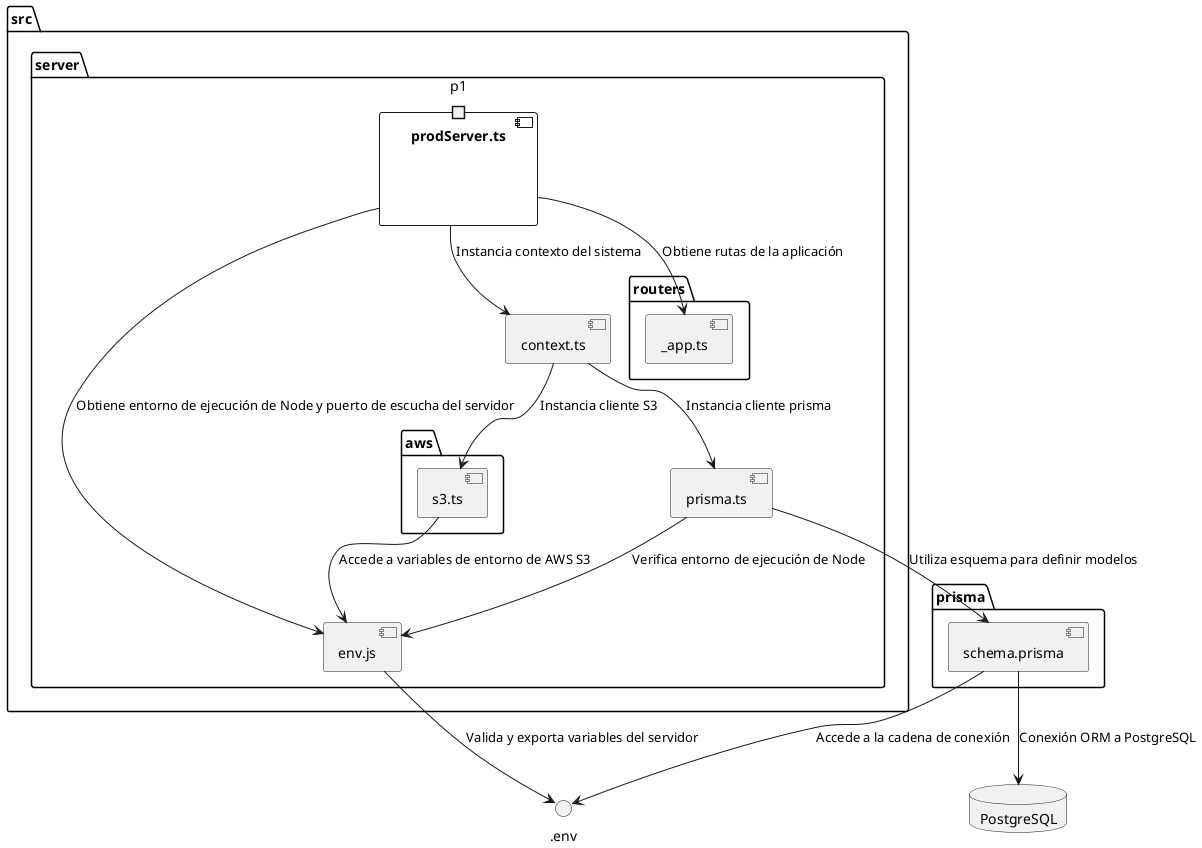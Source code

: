 @startuml


!define COMPONENT Component

database "PostgreSQL"
folder "prisma" {
        COMPONENT "schema.prisma"
    }
package "src" {

    folder "server" {
        folder "aws" {
            COMPONENT "s3.ts"
        }
        folder "routers" {
            COMPONENT "_app.ts"
        }
        COMPONENT "context.ts"
        COMPONENT "env.js"
        COMPONENT "prisma.ts"
        COMPONENT "prodServer.ts"{
            portin p1
            
        }                  
    }
}

' Relaciones
"s3.ts"-->"env.js": Accede a variables de entorno de AWS S3
"context.ts"-->"prisma.ts" : Instancia cliente prisma
"context.ts"-->"s3.ts" : Instancia cliente S3
"env.js"-->".env" : Valida y exporta variables del servidor
"prisma.ts"-->"env.js": Verifica entorno de ejecución de Node
"prodServer.ts"-->"context.ts": Instancia contexto del sistema
"prodServer.ts"-->"_app.ts": Obtiene rutas de la aplicación
"prodServer.ts"-->"env.js": Obtiene entorno de ejecución de Node y puerto de escucha del servidor
"prisma.ts" --> "schema.prisma" : Utiliza esquema para definir modelos
"schema.prisma" --> PostgreSQL : Conexión ORM a PostgreSQL
"schema.prisma"-->".env" : Accede a la cadena de conexión
@enduml
